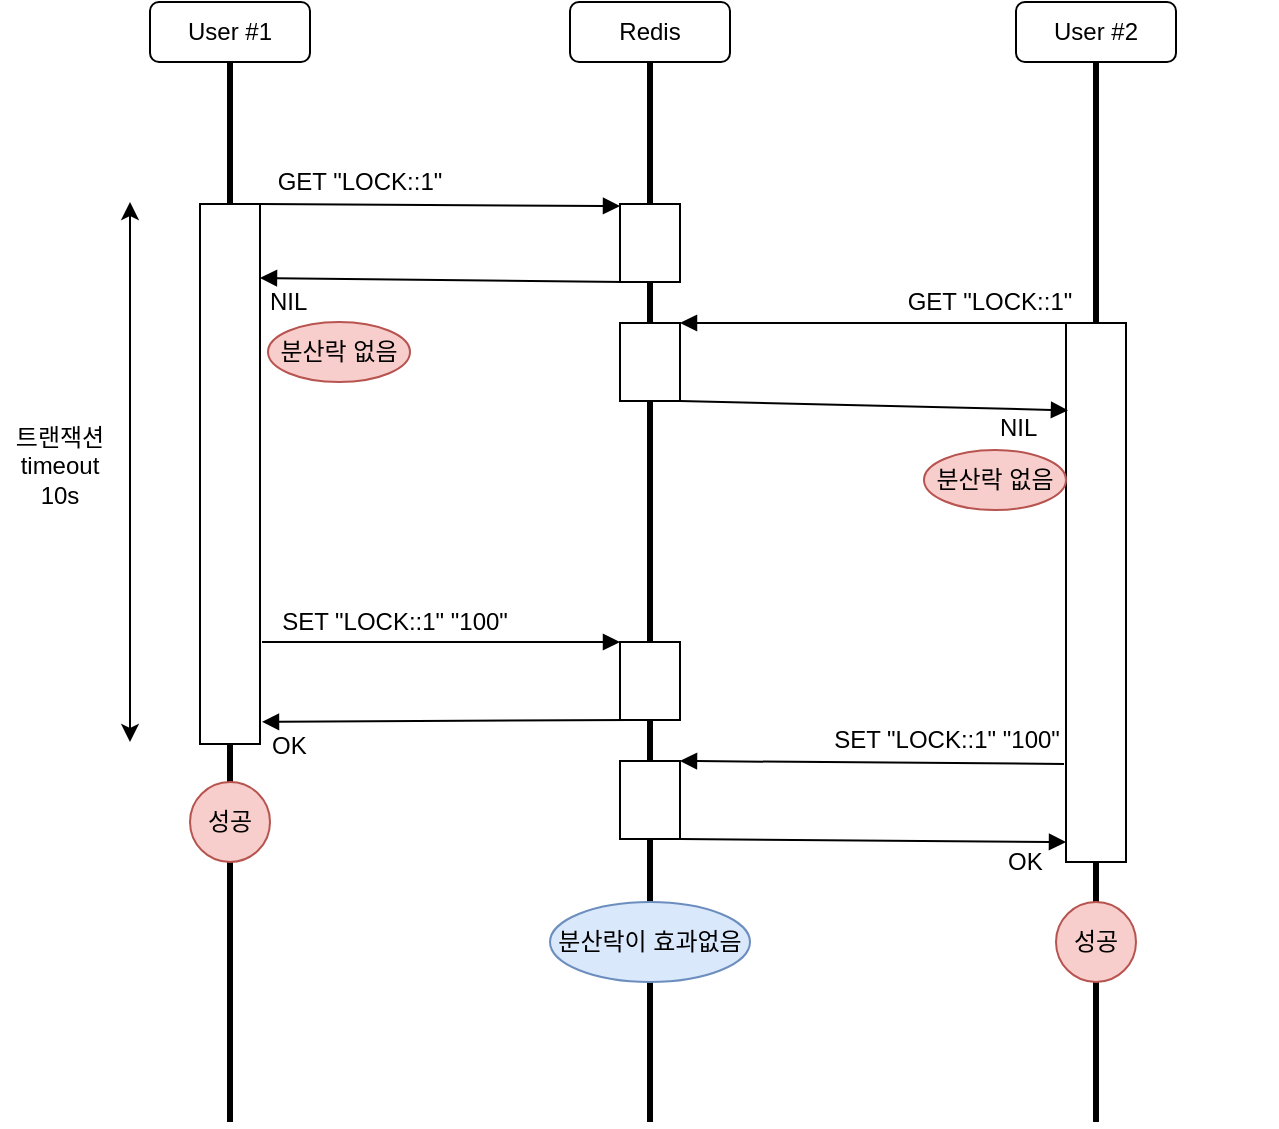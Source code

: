 <mxfile version="22.0.3" type="device">
  <diagram name="페이지-1" id="Gok9f7TbTP6QxOUGji9j">
    <mxGraphModel dx="980" dy="894" grid="1" gridSize="10" guides="1" tooltips="1" connect="1" arrows="1" fold="1" page="1" pageScale="1" pageWidth="827" pageHeight="1169" math="0" shadow="0">
      <root>
        <mxCell id="0" />
        <mxCell id="1" parent="0" />
        <mxCell id="2oqKh3aW3kxwXht7ze49-1" value="User #1" style="rounded=1;whiteSpace=wrap;html=1;" parent="1" vertex="1">
          <mxGeometry x="110" y="120" width="80" height="30" as="geometry" />
        </mxCell>
        <mxCell id="2oqKh3aW3kxwXht7ze49-2" value="Redis" style="rounded=1;whiteSpace=wrap;html=1;" parent="1" vertex="1">
          <mxGeometry x="320" y="120" width="80" height="30" as="geometry" />
        </mxCell>
        <mxCell id="2oqKh3aW3kxwXht7ze49-4" value="User #2" style="rounded=1;whiteSpace=wrap;html=1;" parent="1" vertex="1">
          <mxGeometry x="543" y="120" width="80" height="30" as="geometry" />
        </mxCell>
        <mxCell id="2oqKh3aW3kxwXht7ze49-5" value="" style="endArrow=none;html=1;rounded=0;entryX=0.5;entryY=1;entryDx=0;entryDy=0;strokeWidth=3;" parent="1" source="2oqKh3aW3kxwXht7ze49-12" target="2oqKh3aW3kxwXht7ze49-1" edge="1">
          <mxGeometry width="50" height="50" relative="1" as="geometry">
            <mxPoint x="150" y="680" as="sourcePoint" />
            <mxPoint x="440" y="430" as="targetPoint" />
          </mxGeometry>
        </mxCell>
        <mxCell id="2oqKh3aW3kxwXht7ze49-6" value="" style="endArrow=none;html=1;rounded=0;entryX=0.5;entryY=1;entryDx=0;entryDy=0;strokeWidth=3;" parent="1" source="2oqKh3aW3kxwXht7ze49-15" target="2oqKh3aW3kxwXht7ze49-2" edge="1">
          <mxGeometry width="50" height="50" relative="1" as="geometry">
            <mxPoint x="360" y="680" as="sourcePoint" />
            <mxPoint x="160" y="160" as="targetPoint" />
          </mxGeometry>
        </mxCell>
        <mxCell id="2oqKh3aW3kxwXht7ze49-8" value="" style="endArrow=none;html=1;rounded=0;entryX=0.5;entryY=1;entryDx=0;entryDy=0;strokeWidth=3;" parent="1" source="2oqKh3aW3kxwXht7ze49-24" target="2oqKh3aW3kxwXht7ze49-4" edge="1">
          <mxGeometry width="50" height="50" relative="1" as="geometry">
            <mxPoint x="583" y="680" as="sourcePoint" />
            <mxPoint x="413" y="160" as="targetPoint" />
          </mxGeometry>
        </mxCell>
        <mxCell id="2oqKh3aW3kxwXht7ze49-11" value="" style="endArrow=none;html=1;rounded=0;entryX=0.5;entryY=1;entryDx=0;entryDy=0;strokeWidth=3;" parent="1" source="2oqKh3aW3kxwXht7ze49-55" target="2oqKh3aW3kxwXht7ze49-12" edge="1">
          <mxGeometry width="50" height="50" relative="1" as="geometry">
            <mxPoint x="150" y="680" as="sourcePoint" />
            <mxPoint x="150" y="150" as="targetPoint" />
          </mxGeometry>
        </mxCell>
        <mxCell id="2oqKh3aW3kxwXht7ze49-12" value="" style="rounded=0;whiteSpace=wrap;html=1;" parent="1" vertex="1">
          <mxGeometry x="135" y="221" width="30" height="270" as="geometry" />
        </mxCell>
        <mxCell id="2oqKh3aW3kxwXht7ze49-14" value="" style="endArrow=none;html=1;rounded=0;entryX=0.5;entryY=1;entryDx=0;entryDy=0;strokeWidth=3;" parent="1" source="2oqKh3aW3kxwXht7ze49-19" target="2oqKh3aW3kxwXht7ze49-15" edge="1">
          <mxGeometry width="50" height="50" relative="1" as="geometry">
            <mxPoint x="360" y="680" as="sourcePoint" />
            <mxPoint x="360" y="150" as="targetPoint" />
          </mxGeometry>
        </mxCell>
        <mxCell id="2oqKh3aW3kxwXht7ze49-15" value="" style="rounded=0;whiteSpace=wrap;html=1;" parent="1" vertex="1">
          <mxGeometry x="345" y="221" width="30" height="39" as="geometry" />
        </mxCell>
        <mxCell id="2oqKh3aW3kxwXht7ze49-16" value="" style="endArrow=none;html=1;rounded=0;endFill=0;startSize=6;startArrow=block;startFill=1;entryX=0;entryY=1;entryDx=0;entryDy=0;exitX=0.933;exitY=0.137;exitDx=0;exitDy=0;exitPerimeter=0;" parent="1" edge="1">
          <mxGeometry width="50" height="50" relative="1" as="geometry">
            <mxPoint x="164.99" y="257.99" as="sourcePoint" />
            <mxPoint x="347" y="260" as="targetPoint" />
          </mxGeometry>
        </mxCell>
        <mxCell id="2oqKh3aW3kxwXht7ze49-18" value="" style="endArrow=none;html=1;rounded=0;entryX=0.5;entryY=1;entryDx=0;entryDy=0;strokeWidth=3;" parent="1" target="2oqKh3aW3kxwXht7ze49-19" edge="1">
          <mxGeometry width="50" height="50" relative="1" as="geometry">
            <mxPoint x="360" y="680" as="sourcePoint" />
            <mxPoint x="360" y="319" as="targetPoint" />
          </mxGeometry>
        </mxCell>
        <mxCell id="2oqKh3aW3kxwXht7ze49-19" value="" style="rounded=0;whiteSpace=wrap;html=1;" parent="1" vertex="1">
          <mxGeometry x="345" y="280.5" width="30" height="39" as="geometry" />
        </mxCell>
        <mxCell id="2oqKh3aW3kxwXht7ze49-20" value="" style="endArrow=block;html=1;rounded=0;entryX=1;entryY=0;entryDx=0;entryDy=0;endFill=1;exitX=0;exitY=0;exitDx=0;exitDy=0;" parent="1" source="2oqKh3aW3kxwXht7ze49-24" target="2oqKh3aW3kxwXht7ze49-19" edge="1">
          <mxGeometry width="50" height="50" relative="1" as="geometry">
            <mxPoint x="610" y="204" as="sourcePoint" />
            <mxPoint x="440" y="154" as="targetPoint" />
          </mxGeometry>
        </mxCell>
        <mxCell id="2oqKh3aW3kxwXht7ze49-21" value="" style="endArrow=block;html=1;rounded=0;entryX=0;entryY=0;entryDx=0;entryDy=0;endFill=1;" parent="1" edge="1">
          <mxGeometry width="50" height="50" relative="1" as="geometry">
            <mxPoint x="165" y="221" as="sourcePoint" />
            <mxPoint x="345" y="222" as="targetPoint" />
          </mxGeometry>
        </mxCell>
        <mxCell id="2oqKh3aW3kxwXht7ze49-23" value="" style="endArrow=none;html=1;rounded=0;entryX=0.5;entryY=1;entryDx=0;entryDy=0;strokeWidth=3;" parent="1" source="2oqKh3aW3kxwXht7ze49-43" target="2oqKh3aW3kxwXht7ze49-24" edge="1">
          <mxGeometry width="50" height="50" relative="1" as="geometry">
            <mxPoint x="583" y="670" as="sourcePoint" />
            <mxPoint x="583" y="150" as="targetPoint" />
          </mxGeometry>
        </mxCell>
        <mxCell id="2oqKh3aW3kxwXht7ze49-24" value="" style="rounded=0;whiteSpace=wrap;html=1;" parent="1" vertex="1">
          <mxGeometry x="568" y="280.5" width="30" height="269.5" as="geometry" />
        </mxCell>
        <mxCell id="2oqKh3aW3kxwXht7ze49-25" value="" style="endArrow=block;html=1;rounded=0;exitX=1;exitY=1;exitDx=0;exitDy=0;entryX=0.033;entryY=0.162;entryDx=0;entryDy=0;endFill=1;entryPerimeter=0;" parent="1" source="2oqKh3aW3kxwXht7ze49-19" target="2oqKh3aW3kxwXht7ze49-24" edge="1">
          <mxGeometry width="50" height="50" relative="1" as="geometry">
            <mxPoint x="390" y="414" as="sourcePoint" />
            <mxPoint x="440" y="364" as="targetPoint" />
          </mxGeometry>
        </mxCell>
        <mxCell id="2oqKh3aW3kxwXht7ze49-31" value="" style="endArrow=classic;startArrow=classic;html=1;rounded=0;" parent="1" edge="1">
          <mxGeometry width="50" height="50" relative="1" as="geometry">
            <mxPoint x="100" y="490" as="sourcePoint" />
            <mxPoint x="100" y="220" as="targetPoint" />
          </mxGeometry>
        </mxCell>
        <mxCell id="2oqKh3aW3kxwXht7ze49-32" value="트랜잭션 timeout 10s" style="text;html=1;strokeColor=none;fillColor=none;align=center;verticalAlign=middle;whiteSpace=wrap;rounded=0;" parent="1" vertex="1">
          <mxGeometry x="35" y="336.5" width="60" height="30" as="geometry" />
        </mxCell>
        <mxCell id="2oqKh3aW3kxwXht7ze49-37" value="GET &quot;LOCK::1&quot;" style="text;html=1;strokeColor=none;fillColor=none;align=center;verticalAlign=middle;whiteSpace=wrap;rounded=0;" parent="1" vertex="1">
          <mxGeometry x="165" y="200" width="100" height="20" as="geometry" />
        </mxCell>
        <mxCell id="2oqKh3aW3kxwXht7ze49-38" value="NIL" style="text;html=1;strokeColor=none;fillColor=none;align=left;verticalAlign=middle;whiteSpace=wrap;rounded=0;" parent="1" vertex="1">
          <mxGeometry x="168" y="260" width="100" height="20" as="geometry" />
        </mxCell>
        <mxCell id="2oqKh3aW3kxwXht7ze49-39" value="분산락 없음" style="ellipse;whiteSpace=wrap;html=1;fillColor=#f8cecc;strokeColor=#b85450;" parent="1" vertex="1">
          <mxGeometry x="169" y="280" width="71" height="30" as="geometry" />
        </mxCell>
        <mxCell id="2oqKh3aW3kxwXht7ze49-40" value="GET &quot;LOCK::1&quot;" style="text;html=1;strokeColor=none;fillColor=none;align=center;verticalAlign=middle;whiteSpace=wrap;rounded=0;" parent="1" vertex="1">
          <mxGeometry x="480" y="260" width="100" height="20" as="geometry" />
        </mxCell>
        <mxCell id="2oqKh3aW3kxwXht7ze49-41" value="NIL" style="text;html=1;strokeColor=none;fillColor=none;align=left;verticalAlign=middle;whiteSpace=wrap;rounded=0;" parent="1" vertex="1">
          <mxGeometry x="533" y="322.5" width="100" height="20" as="geometry" />
        </mxCell>
        <mxCell id="2oqKh3aW3kxwXht7ze49-42" value="분산락 없음" style="ellipse;whiteSpace=wrap;html=1;fillColor=#f8cecc;strokeColor=#b85450;" parent="1" vertex="1">
          <mxGeometry x="497" y="344" width="71" height="30" as="geometry" />
        </mxCell>
        <mxCell id="2oqKh3aW3kxwXht7ze49-45" value="" style="rounded=0;whiteSpace=wrap;html=1;" parent="1" vertex="1">
          <mxGeometry x="345" y="440" width="30" height="39" as="geometry" />
        </mxCell>
        <mxCell id="2oqKh3aW3kxwXht7ze49-46" value="" style="rounded=0;whiteSpace=wrap;html=1;" parent="1" vertex="1">
          <mxGeometry x="345" y="499.5" width="30" height="39" as="geometry" />
        </mxCell>
        <mxCell id="2oqKh3aW3kxwXht7ze49-47" value="" style="endArrow=block;html=1;rounded=0;entryX=0;entryY=0;entryDx=0;entryDy=0;exitX=1.167;exitY=0.811;exitDx=0;exitDy=0;exitPerimeter=0;endFill=1;" parent="1" target="2oqKh3aW3kxwXht7ze49-45" edge="1">
          <mxGeometry width="50" height="50" relative="1" as="geometry">
            <mxPoint x="166.01" y="439.97" as="sourcePoint" />
            <mxPoint x="341" y="440" as="targetPoint" />
          </mxGeometry>
        </mxCell>
        <mxCell id="2oqKh3aW3kxwXht7ze49-48" value="" style="endArrow=block;html=1;rounded=0;exitX=0;exitY=1;exitDx=0;exitDy=0;entryX=0.833;entryY=0.959;entryDx=0;entryDy=0;entryPerimeter=0;endFill=1;" parent="1" edge="1">
          <mxGeometry width="50" height="50" relative="1" as="geometry">
            <mxPoint x="351" y="479" as="sourcePoint" />
            <mxPoint x="165.99" y="479.93" as="targetPoint" />
          </mxGeometry>
        </mxCell>
        <mxCell id="2oqKh3aW3kxwXht7ze49-49" value="SET &quot;LOCK::1&quot; &quot;100&quot;" style="text;html=1;strokeColor=none;fillColor=none;align=center;verticalAlign=middle;whiteSpace=wrap;rounded=0;" parent="1" vertex="1">
          <mxGeometry x="163.5" y="420" width="136.5" height="20" as="geometry" />
        </mxCell>
        <mxCell id="2oqKh3aW3kxwXht7ze49-50" value="OK" style="text;html=1;strokeColor=none;fillColor=none;align=left;verticalAlign=middle;whiteSpace=wrap;rounded=0;" parent="1" vertex="1">
          <mxGeometry x="169" y="481.5" width="136.5" height="20" as="geometry" />
        </mxCell>
        <mxCell id="2oqKh3aW3kxwXht7ze49-51" value="" style="endArrow=block;html=1;rounded=0;entryX=1;entryY=0;entryDx=0;entryDy=0;exitX=-0.033;exitY=0.818;exitDx=0;exitDy=0;exitPerimeter=0;endFill=1;" parent="1" source="2oqKh3aW3kxwXht7ze49-24" target="2oqKh3aW3kxwXht7ze49-46" edge="1">
          <mxGeometry width="50" height="50" relative="1" as="geometry">
            <mxPoint x="390" y="480" as="sourcePoint" />
            <mxPoint x="440" y="430" as="targetPoint" />
          </mxGeometry>
        </mxCell>
        <mxCell id="2oqKh3aW3kxwXht7ze49-52" value="" style="endArrow=block;html=1;rounded=0;exitX=1;exitY=1;exitDx=0;exitDy=0;entryX=0;entryY=0.963;entryDx=0;entryDy=0;entryPerimeter=0;endFill=1;" parent="1" source="2oqKh3aW3kxwXht7ze49-46" target="2oqKh3aW3kxwXht7ze49-24" edge="1">
          <mxGeometry width="50" height="50" relative="1" as="geometry">
            <mxPoint x="390" y="480" as="sourcePoint" />
            <mxPoint x="440" y="430" as="targetPoint" />
          </mxGeometry>
        </mxCell>
        <mxCell id="2oqKh3aW3kxwXht7ze49-53" value="SET &quot;LOCK::1&quot; &quot;100&quot;" style="text;html=1;strokeColor=none;fillColor=none;align=center;verticalAlign=middle;whiteSpace=wrap;rounded=0;" parent="1" vertex="1">
          <mxGeometry x="440" y="479" width="136.5" height="20" as="geometry" />
        </mxCell>
        <mxCell id="2oqKh3aW3kxwXht7ze49-54" value="OK" style="text;html=1;strokeColor=none;fillColor=none;align=left;verticalAlign=middle;whiteSpace=wrap;rounded=0;" parent="1" vertex="1">
          <mxGeometry x="537" y="540" width="136.5" height="20" as="geometry" />
        </mxCell>
        <mxCell id="2oqKh3aW3kxwXht7ze49-56" value="" style="endArrow=none;html=1;rounded=0;entryX=0.5;entryY=1;entryDx=0;entryDy=0;strokeWidth=3;" parent="1" target="2oqKh3aW3kxwXht7ze49-55" edge="1">
          <mxGeometry width="50" height="50" relative="1" as="geometry">
            <mxPoint x="150" y="680" as="sourcePoint" />
            <mxPoint x="150" y="491" as="targetPoint" />
          </mxGeometry>
        </mxCell>
        <mxCell id="2oqKh3aW3kxwXht7ze49-55" value="성공" style="ellipse;whiteSpace=wrap;html=1;fillColor=#f8cecc;strokeColor=#b85450;" parent="1" vertex="1">
          <mxGeometry x="130" y="510" width="40" height="40" as="geometry" />
        </mxCell>
        <mxCell id="2oqKh3aW3kxwXht7ze49-57" value="" style="endArrow=none;html=1;rounded=0;entryX=0.5;entryY=1;entryDx=0;entryDy=0;strokeWidth=3;" parent="1" target="2oqKh3aW3kxwXht7ze49-43" edge="1">
          <mxGeometry width="50" height="50" relative="1" as="geometry">
            <mxPoint x="583" y="680" as="sourcePoint" />
            <mxPoint x="583" y="550" as="targetPoint" />
          </mxGeometry>
        </mxCell>
        <mxCell id="2oqKh3aW3kxwXht7ze49-43" value="성공" style="ellipse;whiteSpace=wrap;html=1;fillColor=#f8cecc;strokeColor=#b85450;" parent="1" vertex="1">
          <mxGeometry x="563" y="570" width="40" height="40" as="geometry" />
        </mxCell>
        <mxCell id="2oqKh3aW3kxwXht7ze49-58" value="분산락이 효과없음" style="ellipse;whiteSpace=wrap;html=1;fillColor=#dae8fc;strokeColor=#6c8ebf;" parent="1" vertex="1">
          <mxGeometry x="310" y="570" width="100" height="40" as="geometry" />
        </mxCell>
      </root>
    </mxGraphModel>
  </diagram>
</mxfile>
